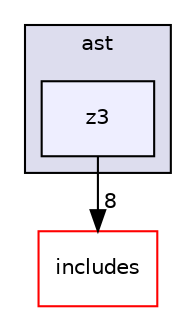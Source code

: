 digraph "/home/ubuntu/projects/pin-2.14/source/tools/Triton/src/libtriton/ast/z3" {
  compound=true
  node [ fontsize="10", fontname="Helvetica"];
  edge [ labelfontsize="10", labelfontname="Helvetica"];
  subgraph clusterdir_d14ccd332cda101c5bd89ea0107f3ea8 {
    graph [ bgcolor="#ddddee", pencolor="black", label="ast" fontname="Helvetica", fontsize="10", URL="dir_d14ccd332cda101c5bd89ea0107f3ea8.html"]
  dir_9aad8827da345e3fb88113b3f8f7a4bd [shape=box, label="z3", style="filled", fillcolor="#eeeeff", pencolor="black", URL="dir_9aad8827da345e3fb88113b3f8f7a4bd.html"];
  }
  dir_0a436fc82d73b0b9b664d07557632391 [shape=box label="includes" fillcolor="white" style="filled" color="red" URL="dir_0a436fc82d73b0b9b664d07557632391.html"];
  dir_9aad8827da345e3fb88113b3f8f7a4bd->dir_0a436fc82d73b0b9b664d07557632391 [headlabel="8", labeldistance=1.5 headhref="dir_000012_000024.html"];
}

